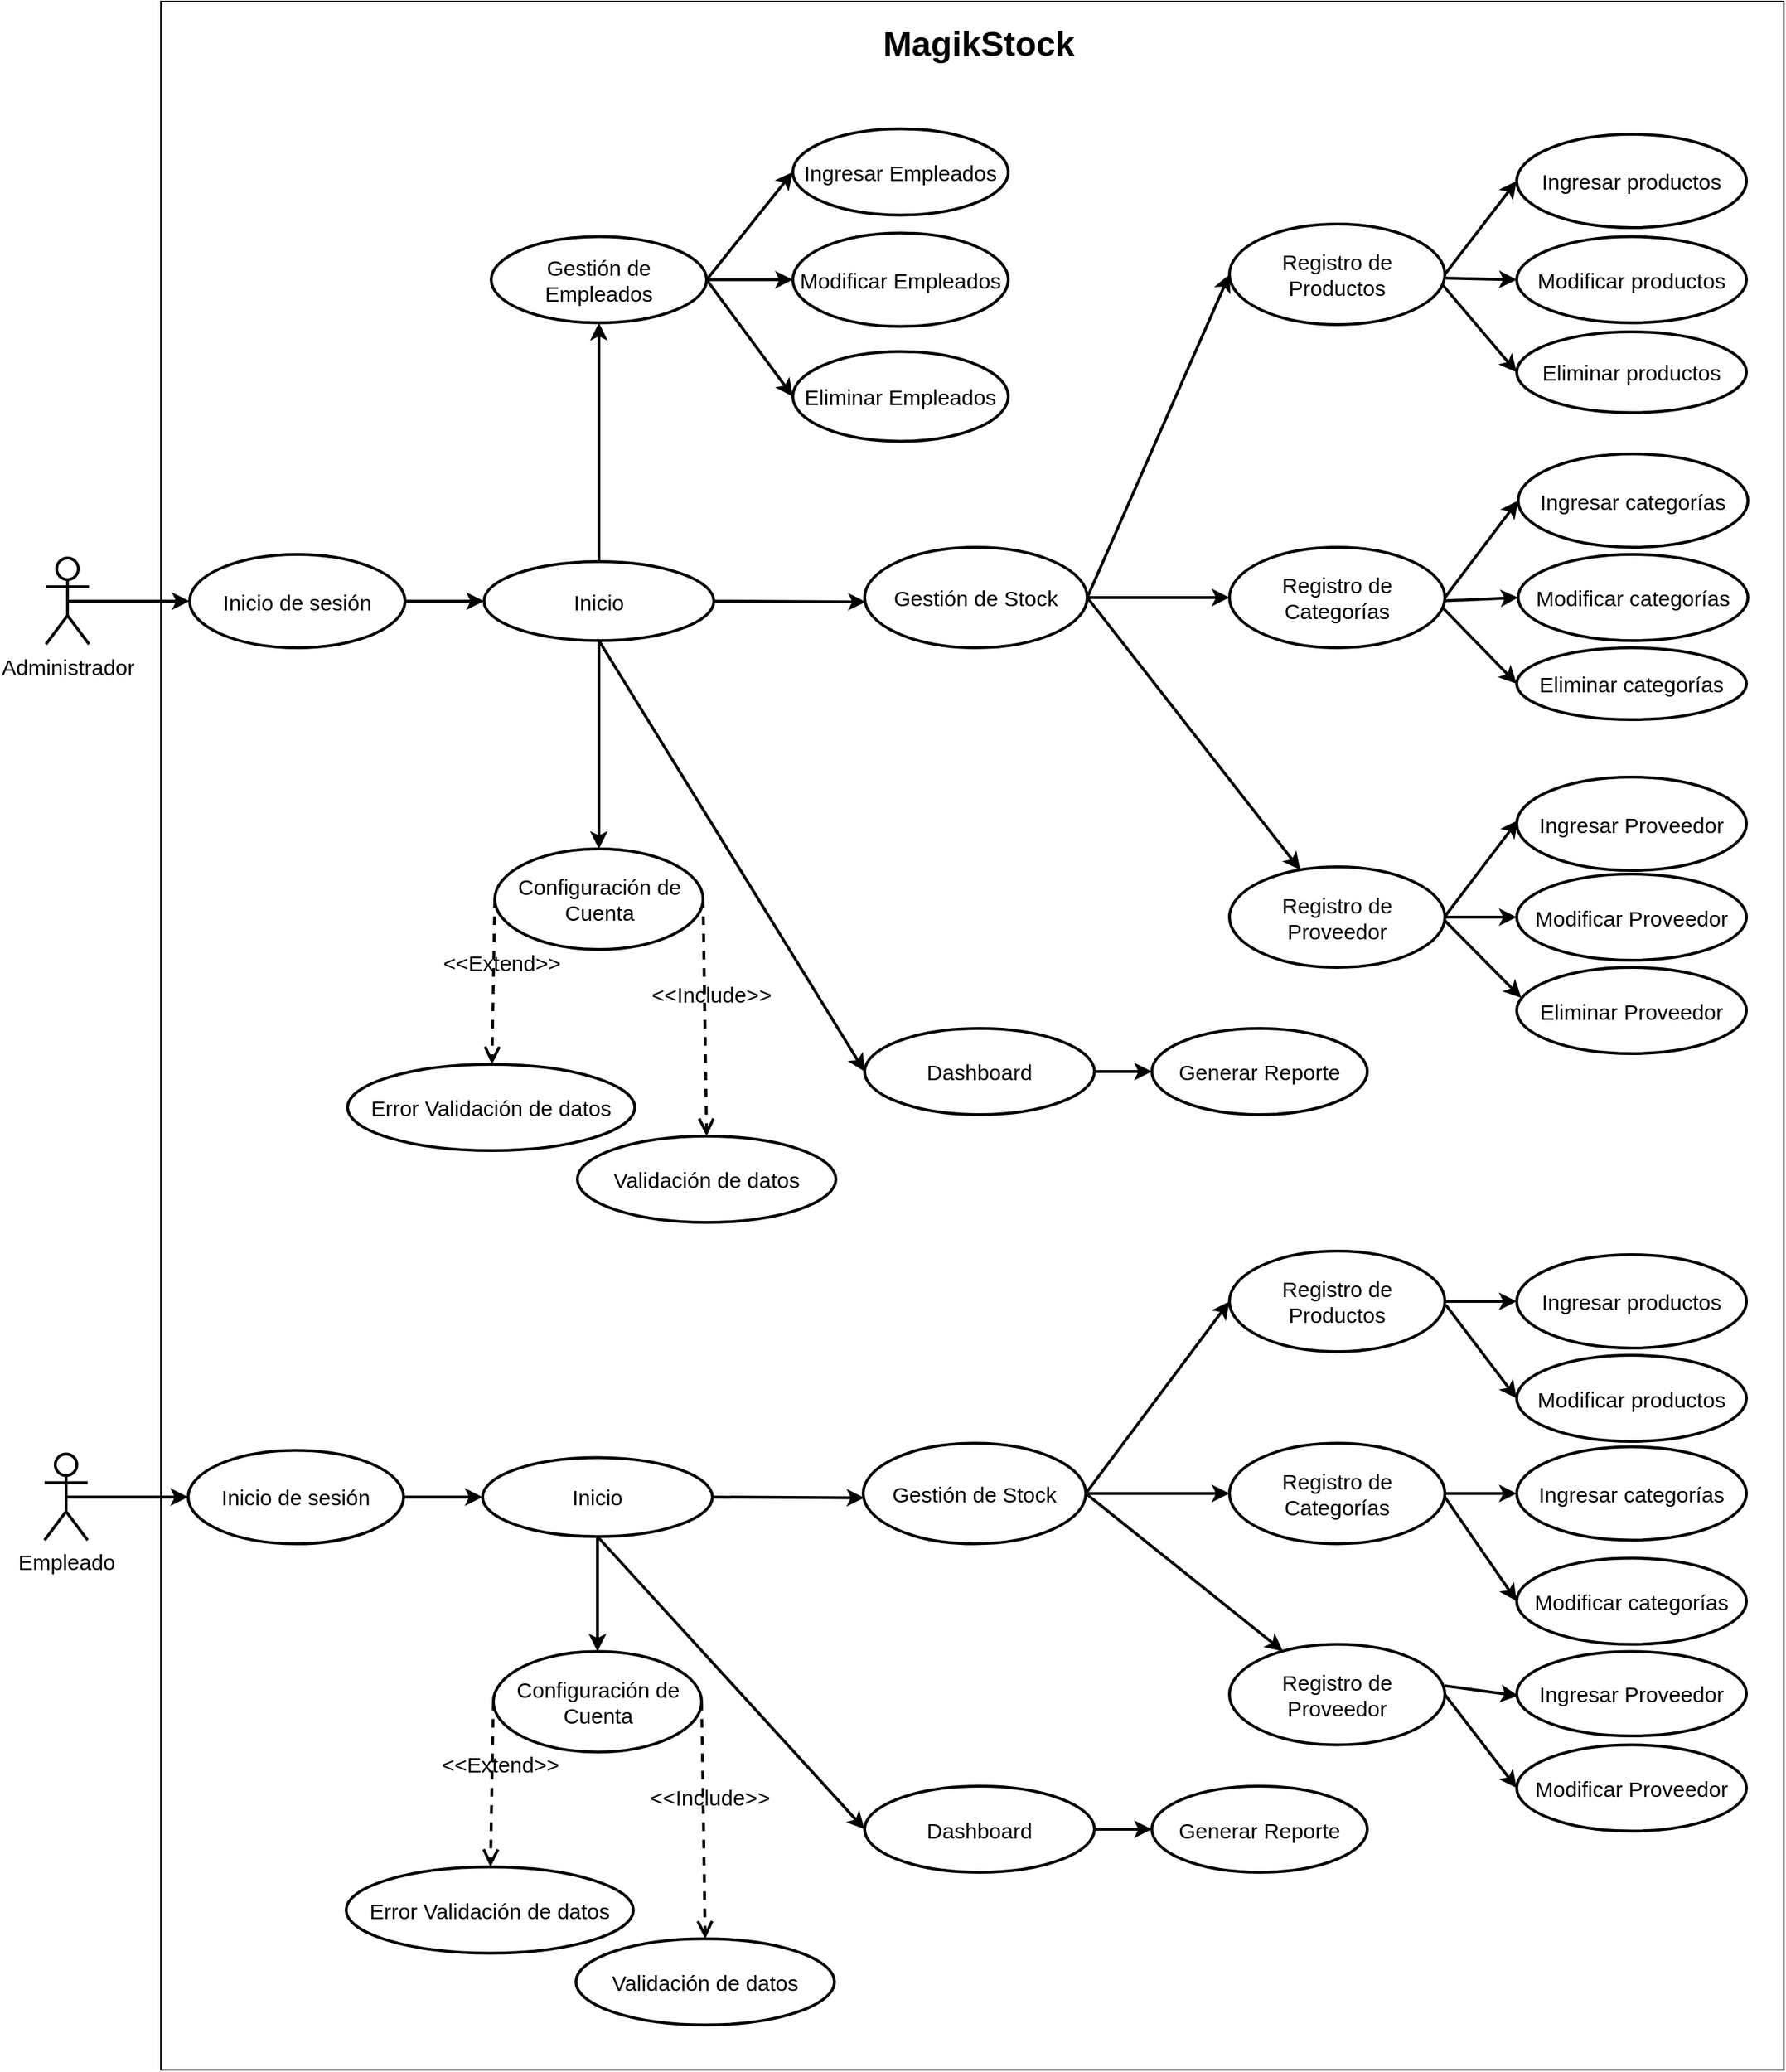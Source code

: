 <mxfile version="24.9.3">
  <diagram name="Página-1" id="daKkj0djzvIsuNwAb0Qd">
    <mxGraphModel grid="1" page="1" gridSize="10" guides="1" tooltips="1" connect="1" arrows="1" fold="1" pageScale="1" pageWidth="827" pageHeight="1169" math="0" shadow="0">
      <root>
        <mxCell id="0" />
        <mxCell id="1" parent="0" />
        <mxCell id="oqb-VB4HHWKQDUshoF7u-1" value="Administrador" style="shape=umlActor;verticalLabelPosition=bottom;verticalAlign=top;html=1;outlineConnect=0;strokeWidth=2;spacing=2;fontSize=15;" vertex="1" parent="1">
          <mxGeometry x="-649" y="-682.5" width="30" height="60" as="geometry" />
        </mxCell>
        <mxCell id="oqb-VB4HHWKQDUshoF7u-3" value="Inicio de sesión" style="ellipse;whiteSpace=wrap;html=1;strokeWidth=2;spacing=2;fontSize=15;" vertex="1" parent="1">
          <mxGeometry x="-549" y="-685" width="150" height="65" as="geometry" />
        </mxCell>
        <mxCell id="oqb-VB4HHWKQDUshoF7u-5" value="" style="endArrow=classic;html=1;rounded=0;entryX=0;entryY=0.5;entryDx=0;entryDy=0;exitX=0.5;exitY=0.5;exitDx=0;exitDy=0;exitPerimeter=0;strokeWidth=2;spacing=2;fontSize=15;" edge="1" parent="1" source="oqb-VB4HHWKQDUshoF7u-1" target="oqb-VB4HHWKQDUshoF7u-3">
          <mxGeometry width="50" height="50" relative="1" as="geometry">
            <mxPoint x="-589" y="-532.5" as="sourcePoint" />
            <mxPoint x="-539" y="-582.5" as="targetPoint" />
          </mxGeometry>
        </mxCell>
        <mxCell id="oqb-VB4HHWKQDUshoF7u-8" value="Inicio" style="ellipse;whiteSpace=wrap;html=1;strokeWidth=2;spacing=2;fontSize=15;" vertex="1" parent="1">
          <mxGeometry x="-344" y="-680" width="160" height="55" as="geometry" />
        </mxCell>
        <mxCell id="oqb-VB4HHWKQDUshoF7u-9" value="Gestión de Stock" style="ellipse;whiteSpace=wrap;html=1;strokeWidth=2;spacing=2;fontSize=15;" vertex="1" parent="1">
          <mxGeometry x="-79" y="-690" width="155" height="70" as="geometry" />
        </mxCell>
        <mxCell id="oqb-VB4HHWKQDUshoF7u-10" value="Gestión de Empleados" style="ellipse;whiteSpace=wrap;html=1;strokeWidth=2;spacing=2;fontSize=15;" vertex="1" parent="1">
          <mxGeometry x="-339" y="-906.25" width="150" height="60" as="geometry" />
        </mxCell>
        <mxCell id="oqb-VB4HHWKQDUshoF7u-11" value="Ingresar productos" style="ellipse;whiteSpace=wrap;html=1;strokeWidth=2;spacing=2;fontSize=15;" vertex="1" parent="1">
          <mxGeometry x="375" y="-977.5" width="160" height="65" as="geometry" />
        </mxCell>
        <mxCell id="oqb-VB4HHWKQDUshoF7u-12" value="Configuración de Cuenta" style="ellipse;whiteSpace=wrap;html=1;strokeWidth=2;spacing=2;fontSize=15;" vertex="1" parent="1">
          <mxGeometry x="-336.5" y="-480" width="145" height="70" as="geometry" />
        </mxCell>
        <mxCell id="oqb-VB4HHWKQDUshoF7u-19" value="" style="endArrow=classic;html=1;rounded=0;entryX=0;entryY=0.5;entryDx=0;entryDy=0;exitX=1;exitY=0.5;exitDx=0;exitDy=0;strokeWidth=2;spacing=2;fontSize=15;" edge="1" parent="1" source="oqb-VB4HHWKQDUshoF7u-3" target="oqb-VB4HHWKQDUshoF7u-8">
          <mxGeometry width="50" height="50" relative="1" as="geometry">
            <mxPoint x="-429" y="-653" as="sourcePoint" />
            <mxPoint x="-318" y="-653" as="targetPoint" />
            <Array as="points" />
          </mxGeometry>
        </mxCell>
        <mxCell id="oqb-VB4HHWKQDUshoF7u-20" value="" style="endArrow=classic;html=1;rounded=0;entryX=0.005;entryY=0.543;entryDx=0;entryDy=0;exitX=1;exitY=0.5;exitDx=0;exitDy=0;strokeWidth=2;spacing=2;fontSize=15;entryPerimeter=0;" edge="1" parent="1" source="oqb-VB4HHWKQDUshoF7u-8" target="oqb-VB4HHWKQDUshoF7u-9">
          <mxGeometry width="50" height="50" relative="1" as="geometry">
            <mxPoint x="1" y="-550" as="sourcePoint" />
            <mxPoint x="101" y="-590" as="targetPoint" />
            <Array as="points" />
          </mxGeometry>
        </mxCell>
        <mxCell id="oqb-VB4HHWKQDUshoF7u-21" value="Registro de Productos" style="ellipse;whiteSpace=wrap;html=1;strokeWidth=2;spacing=2;fontSize=15;" vertex="1" parent="1">
          <mxGeometry x="175" y="-915" width="150" height="70" as="geometry" />
        </mxCell>
        <mxCell id="oqb-VB4HHWKQDUshoF7u-28" value="Modificar productos" style="ellipse;whiteSpace=wrap;html=1;strokeWidth=2;spacing=2;fontSize=15;" vertex="1" parent="1">
          <mxGeometry x="375" y="-906.25" width="160" height="60" as="geometry" />
        </mxCell>
        <mxCell id="oqb-VB4HHWKQDUshoF7u-29" value="Eliminar productos" style="ellipse;whiteSpace=wrap;html=1;strokeWidth=2;spacing=2;fontSize=15;" vertex="1" parent="1">
          <mxGeometry x="375" y="-840" width="160" height="56.25" as="geometry" />
        </mxCell>
        <mxCell id="oqb-VB4HHWKQDUshoF7u-48" value="" style="endArrow=classic;html=1;rounded=0;exitX=0.5;exitY=0;exitDx=0;exitDy=0;strokeWidth=2;spacing=2;fontSize=15;entryX=0.5;entryY=1;entryDx=0;entryDy=0;" edge="1" parent="1" source="oqb-VB4HHWKQDUshoF7u-8" target="oqb-VB4HHWKQDUshoF7u-10">
          <mxGeometry width="50" height="50" relative="1" as="geometry">
            <mxPoint x="-109" y="-405" as="sourcePoint" />
            <mxPoint x="-219" y="-750" as="targetPoint" />
            <Array as="points" />
          </mxGeometry>
        </mxCell>
        <mxCell id="oqb-VB4HHWKQDUshoF7u-49" value="" style="endArrow=classic;html=1;rounded=0;entryX=0;entryY=0.5;entryDx=0;entryDy=0;exitX=1;exitY=0.5;exitDx=0;exitDy=0;strokeWidth=2;spacing=2;fontSize=15;" edge="1" parent="1" source="oqb-VB4HHWKQDUshoF7u-9" target="oqb-VB4HHWKQDUshoF7u-21">
          <mxGeometry width="50" height="50" relative="1" as="geometry">
            <mxPoint x="71" y="-570" as="sourcePoint" />
            <mxPoint x="105" y="-515" as="targetPoint" />
            <Array as="points" />
          </mxGeometry>
        </mxCell>
        <mxCell id="oqb-VB4HHWKQDUshoF7u-59" value="" style="endArrow=classic;html=1;rounded=0;entryX=0;entryY=0.5;entryDx=0;entryDy=0;exitX=0.992;exitY=0.611;exitDx=0;exitDy=0;strokeWidth=2;spacing=2;fontSize=15;exitPerimeter=0;" edge="1" parent="1" source="oqb-VB4HHWKQDUshoF7u-21" target="oqb-VB4HHWKQDUshoF7u-29">
          <mxGeometry width="50" height="50" relative="1" as="geometry">
            <mxPoint x="345" y="-832.5" as="sourcePoint" />
            <mxPoint x="405" y="-782.5" as="targetPoint" />
            <Array as="points" />
          </mxGeometry>
        </mxCell>
        <mxCell id="oqb-VB4HHWKQDUshoF7u-60" value="" style="endArrow=classic;html=1;rounded=0;entryX=0;entryY=0.5;entryDx=0;entryDy=0;strokeWidth=2;spacing=2;fontSize=15;exitX=1.005;exitY=0.538;exitDx=0;exitDy=0;exitPerimeter=0;" edge="1" parent="1" source="oqb-VB4HHWKQDUshoF7u-21" target="oqb-VB4HHWKQDUshoF7u-28">
          <mxGeometry width="50" height="50" relative="1" as="geometry">
            <mxPoint x="325" y="-872.5" as="sourcePoint" />
            <mxPoint x="395" y="-815" as="targetPoint" />
            <Array as="points" />
          </mxGeometry>
        </mxCell>
        <mxCell id="oqb-VB4HHWKQDUshoF7u-62" value="" style="endArrow=classic;html=1;rounded=0;entryX=0;entryY=0.5;entryDx=0;entryDy=0;exitX=1;exitY=0.5;exitDx=0;exitDy=0;strokeWidth=2;spacing=2;fontSize=15;" edge="1" parent="1" source="oqb-VB4HHWKQDUshoF7u-21" target="oqb-VB4HHWKQDUshoF7u-11">
          <mxGeometry width="50" height="50" relative="1" as="geometry">
            <mxPoint x="285" y="-855.5" as="sourcePoint" />
            <mxPoint x="385" y="-812.5" as="targetPoint" />
            <Array as="points" />
          </mxGeometry>
        </mxCell>
        <mxCell id="oqb-VB4HHWKQDUshoF7u-64" value="Dashboard" style="ellipse;whiteSpace=wrap;html=1;strokeWidth=2;spacing=2;fontSize=15;" vertex="1" parent="1">
          <mxGeometry x="-79" y="-355" width="160" height="60" as="geometry" />
        </mxCell>
        <mxCell id="oqb-VB4HHWKQDUshoF7u-65" style="edgeStyle=orthogonalEdgeStyle;rounded=0;orthogonalLoop=1;jettySize=auto;html=1;exitX=0.5;exitY=1;exitDx=0;exitDy=0;strokeWidth=2;spacing=2;fontSize=15;" edge="1" parent="1" source="oqb-VB4HHWKQDUshoF7u-12" target="oqb-VB4HHWKQDUshoF7u-12">
          <mxGeometry relative="1" as="geometry" />
        </mxCell>
        <mxCell id="oqb-VB4HHWKQDUshoF7u-66" value="" style="endArrow=classic;html=1;rounded=0;exitX=0.5;exitY=1;exitDx=0;exitDy=0;strokeWidth=2;spacing=2;fontSize=15;entryX=0;entryY=0.5;entryDx=0;entryDy=0;" edge="1" parent="1" source="oqb-VB4HHWKQDUshoF7u-8" target="oqb-VB4HHWKQDUshoF7u-64">
          <mxGeometry width="50" height="50" relative="1" as="geometry">
            <mxPoint x="-199" y="-438.5" as="sourcePoint" />
            <mxPoint x="-89" y="-330" as="targetPoint" />
            <Array as="points" />
          </mxGeometry>
        </mxCell>
        <mxCell id="oqb-VB4HHWKQDUshoF7u-67" value="" style="endArrow=classic;html=1;rounded=0;entryX=0.5;entryY=0;entryDx=0;entryDy=0;exitX=0.5;exitY=1;exitDx=0;exitDy=0;strokeWidth=2;spacing=2;fontSize=15;" edge="1" parent="1" source="oqb-VB4HHWKQDUshoF7u-8" target="oqb-VB4HHWKQDUshoF7u-12">
          <mxGeometry width="50" height="50" relative="1" as="geometry">
            <mxPoint x="-129" y="-470" as="sourcePoint" />
            <mxPoint x="11" y="-390" as="targetPoint" />
            <Array as="points" />
          </mxGeometry>
        </mxCell>
        <mxCell id="oqb-VB4HHWKQDUshoF7u-68" value="Generar Reporte" style="ellipse;whiteSpace=wrap;html=1;strokeWidth=2;spacing=2;fontSize=15;" vertex="1" parent="1">
          <mxGeometry x="121" y="-355" width="150" height="60" as="geometry" />
        </mxCell>
        <mxCell id="oqb-VB4HHWKQDUshoF7u-69" value="Validación de datos" style="ellipse;whiteSpace=wrap;html=1;strokeWidth=2;spacing=2;fontSize=15;" vertex="1" parent="1">
          <mxGeometry x="-279" y="-280" width="180" height="60" as="geometry" />
        </mxCell>
        <mxCell id="oqb-VB4HHWKQDUshoF7u-70" value="Error Validación de datos" style="ellipse;whiteSpace=wrap;html=1;strokeWidth=2;spacing=2;fontSize=15;" vertex="1" parent="1">
          <mxGeometry x="-439" y="-330" width="200" height="60" as="geometry" />
        </mxCell>
        <mxCell id="oqb-VB4HHWKQDUshoF7u-71" value="&amp;lt;&amp;lt;Extend&amp;gt;&amp;gt;" style="endArrow=open;startArrow=none;endFill=0;startFill=0;endSize=8;html=1;verticalAlign=bottom;dashed=1;labelBackgroundColor=none;rounded=0;exitX=0;exitY=0.5;exitDx=0;exitDy=0;strokeWidth=2;spacing=2;fontSize=15;" edge="1" parent="1" source="oqb-VB4HHWKQDUshoF7u-12" target="oqb-VB4HHWKQDUshoF7u-70">
          <mxGeometry x="-0.05" y="5" width="160" relative="1" as="geometry">
            <mxPoint x="181" y="-70" as="sourcePoint" />
            <mxPoint x="-179" y="10" as="targetPoint" />
            <mxPoint y="1" as="offset" />
          </mxGeometry>
        </mxCell>
        <mxCell id="oqb-VB4HHWKQDUshoF7u-72" value="&amp;lt;&amp;lt;Include&amp;gt;&amp;gt;" style="endArrow=open;startArrow=none;endFill=0;startFill=0;endSize=8;html=1;verticalAlign=bottom;dashed=1;labelBackgroundColor=none;rounded=0;exitX=1;exitY=0.5;exitDx=0;exitDy=0;entryX=0.5;entryY=0;entryDx=0;entryDy=0;strokeWidth=2;spacing=2;fontSize=15;" edge="1" parent="1" source="oqb-VB4HHWKQDUshoF7u-12" target="oqb-VB4HHWKQDUshoF7u-69">
          <mxGeometry x="-0.05" y="4" width="160" relative="1" as="geometry">
            <mxPoint x="21" y="-130.5" as="sourcePoint" />
            <mxPoint x="181" y="-130.5" as="targetPoint" />
            <mxPoint as="offset" />
          </mxGeometry>
        </mxCell>
        <mxCell id="oqb-VB4HHWKQDUshoF7u-73" value="" style="endArrow=classic;html=1;rounded=0;entryX=0;entryY=0.5;entryDx=0;entryDy=0;exitX=1;exitY=0.5;exitDx=0;exitDy=0;strokeWidth=2;spacing=2;fontSize=15;" edge="1" parent="1" source="oqb-VB4HHWKQDUshoF7u-64" target="oqb-VB4HHWKQDUshoF7u-68">
          <mxGeometry width="50" height="50" relative="1" as="geometry">
            <mxPoint x="55" y="-230" as="sourcePoint" />
            <mxPoint x="195" y="-178" as="targetPoint" />
            <Array as="points" />
          </mxGeometry>
        </mxCell>
        <mxCell id="oqb-VB4HHWKQDUshoF7u-74" value="Ingresar Empleados" style="ellipse;whiteSpace=wrap;html=1;strokeWidth=2;spacing=2;fontSize=15;" vertex="1" parent="1">
          <mxGeometry x="-129" y="-981.25" width="150" height="60" as="geometry" />
        </mxCell>
        <mxCell id="oqb-VB4HHWKQDUshoF7u-75" value="Modificar Empleados" style="ellipse;whiteSpace=wrap;html=1;strokeWidth=2;spacing=2;fontSize=15;" vertex="1" parent="1">
          <mxGeometry x="-129" y="-908.75" width="150" height="65" as="geometry" />
        </mxCell>
        <mxCell id="oqb-VB4HHWKQDUshoF7u-76" value="Eliminar Empleados" style="ellipse;whiteSpace=wrap;html=1;strokeWidth=2;spacing=2;fontSize=15;" vertex="1" parent="1">
          <mxGeometry x="-129" y="-826.25" width="150" height="62.5" as="geometry" />
        </mxCell>
        <mxCell id="oqb-VB4HHWKQDUshoF7u-77" value="" style="endArrow=classic;html=1;rounded=0;entryX=0;entryY=0.5;entryDx=0;entryDy=0;exitX=1;exitY=0.5;exitDx=0;exitDy=0;strokeWidth=2;spacing=2;fontSize=15;" edge="1" parent="1" source="oqb-VB4HHWKQDUshoF7u-10" target="oqb-VB4HHWKQDUshoF7u-76">
          <mxGeometry width="50" height="50" relative="1" as="geometry">
            <mxPoint x="191" y="-205.75" as="sourcePoint" />
            <mxPoint x="241" y="-119.25" as="targetPoint" />
            <Array as="points" />
          </mxGeometry>
        </mxCell>
        <mxCell id="oqb-VB4HHWKQDUshoF7u-78" value="" style="endArrow=classic;html=1;rounded=0;exitX=1;exitY=0.5;exitDx=0;exitDy=0;entryX=0;entryY=0.5;entryDx=0;entryDy=0;strokeWidth=2;spacing=2;fontSize=15;" edge="1" parent="1" source="oqb-VB4HHWKQDUshoF7u-10" target="oqb-VB4HHWKQDUshoF7u-75">
          <mxGeometry width="50" height="50" relative="1" as="geometry">
            <mxPoint x="191" y="-205.75" as="sourcePoint" />
            <mxPoint x="231" y="-133.75" as="targetPoint" />
            <Array as="points" />
          </mxGeometry>
        </mxCell>
        <mxCell id="oqb-VB4HHWKQDUshoF7u-79" value="" style="endArrow=classic;html=1;rounded=0;entryX=0;entryY=0.5;entryDx=0;entryDy=0;exitX=1;exitY=0.5;exitDx=0;exitDy=0;strokeWidth=2;spacing=2;fontSize=15;" edge="1" parent="1" source="oqb-VB4HHWKQDUshoF7u-10" target="oqb-VB4HHWKQDUshoF7u-74">
          <mxGeometry width="50" height="50" relative="1" as="geometry">
            <mxPoint x="191" y="-205.75" as="sourcePoint" />
            <mxPoint x="221" y="-75.75" as="targetPoint" />
            <Array as="points" />
          </mxGeometry>
        </mxCell>
        <mxCell id="oqb-VB4HHWKQDUshoF7u-101" value="" style="rounded=0;whiteSpace=wrap;html=1;fillColor=none;" vertex="1" parent="1">
          <mxGeometry x="-569" y="-1070" width="1130" height="1440" as="geometry" />
        </mxCell>
        <mxCell id="oqb-VB4HHWKQDUshoF7u-102" value="&lt;b&gt;&lt;font style=&quot;font-size: 24px;&quot;&gt;MagikStock&lt;/font&gt;&lt;/b&gt;" style="text;html=1;align=center;verticalAlign=middle;resizable=0;points=[];autosize=1;strokeColor=none;fillColor=none;strokeWidth=2;spacing=2;fontSize=15;" vertex="1" parent="1">
          <mxGeometry x="-80" y="-1060" width="160" height="40" as="geometry" />
        </mxCell>
        <mxCell id="zqS2njdD4-uCRu7g83QI-2" value="Ingresar categorías" style="ellipse;whiteSpace=wrap;html=1;strokeWidth=2;spacing=2;fontSize=15;" vertex="1" parent="1">
          <mxGeometry x="376" y="-755" width="160" height="65" as="geometry" />
        </mxCell>
        <mxCell id="zqS2njdD4-uCRu7g83QI-3" value="Registro de Categorías" style="ellipse;whiteSpace=wrap;html=1;strokeWidth=2;spacing=2;fontSize=15;" vertex="1" parent="1">
          <mxGeometry x="175" y="-690" width="150" height="70" as="geometry" />
        </mxCell>
        <mxCell id="zqS2njdD4-uCRu7g83QI-4" value="Modificar categorías" style="ellipse;whiteSpace=wrap;html=1;strokeWidth=2;spacing=2;fontSize=15;" vertex="1" parent="1">
          <mxGeometry x="376" y="-685" width="160" height="60" as="geometry" />
        </mxCell>
        <mxCell id="zqS2njdD4-uCRu7g83QI-5" value="Eliminar categorías" style="ellipse;whiteSpace=wrap;html=1;strokeWidth=2;spacing=2;fontSize=15;" vertex="1" parent="1">
          <mxGeometry x="375" y="-620" width="160" height="50" as="geometry" />
        </mxCell>
        <mxCell id="zqS2njdD4-uCRu7g83QI-6" value="" style="endArrow=classic;html=1;rounded=0;entryX=0;entryY=0.5;entryDx=0;entryDy=0;exitX=0.992;exitY=0.606;exitDx=0;exitDy=0;strokeWidth=2;spacing=2;fontSize=15;exitPerimeter=0;" edge="1" parent="1" source="zqS2njdD4-uCRu7g83QI-3" target="zqS2njdD4-uCRu7g83QI-5">
          <mxGeometry width="50" height="50" relative="1" as="geometry">
            <mxPoint x="345" y="-607.5" as="sourcePoint" />
            <mxPoint x="405" y="-557.5" as="targetPoint" />
            <Array as="points" />
          </mxGeometry>
        </mxCell>
        <mxCell id="zqS2njdD4-uCRu7g83QI-7" value="" style="endArrow=classic;html=1;rounded=0;entryX=0;entryY=0.5;entryDx=0;entryDy=0;strokeWidth=2;spacing=2;fontSize=15;exitX=0.999;exitY=0.533;exitDx=0;exitDy=0;exitPerimeter=0;" edge="1" parent="1" source="zqS2njdD4-uCRu7g83QI-3" target="zqS2njdD4-uCRu7g83QI-4">
          <mxGeometry width="50" height="50" relative="1" as="geometry">
            <mxPoint x="325" y="-647.5" as="sourcePoint" />
            <mxPoint x="395" y="-590" as="targetPoint" />
            <Array as="points" />
          </mxGeometry>
        </mxCell>
        <mxCell id="zqS2njdD4-uCRu7g83QI-8" value="" style="endArrow=classic;html=1;rounded=0;entryX=0;entryY=0.5;entryDx=0;entryDy=0;exitX=1;exitY=0.5;exitDx=0;exitDy=0;strokeWidth=2;spacing=2;fontSize=15;" edge="1" parent="1" source="zqS2njdD4-uCRu7g83QI-3" target="zqS2njdD4-uCRu7g83QI-2">
          <mxGeometry width="50" height="50" relative="1" as="geometry">
            <mxPoint x="285" y="-630.5" as="sourcePoint" />
            <mxPoint x="385" y="-587.5" as="targetPoint" />
            <Array as="points" />
          </mxGeometry>
        </mxCell>
        <mxCell id="zqS2njdD4-uCRu7g83QI-9" value="Ingresar Proveedor" style="ellipse;whiteSpace=wrap;html=1;strokeWidth=2;spacing=2;fontSize=15;" vertex="1" parent="1">
          <mxGeometry x="375" y="-530" width="160" height="65" as="geometry" />
        </mxCell>
        <mxCell id="zqS2njdD4-uCRu7g83QI-10" value="Registro de Proveedor" style="ellipse;whiteSpace=wrap;html=1;strokeWidth=2;spacing=2;fontSize=15;" vertex="1" parent="1">
          <mxGeometry x="175" y="-467.5" width="150" height="70" as="geometry" />
        </mxCell>
        <mxCell id="zqS2njdD4-uCRu7g83QI-11" value="Modificar Proveedor" style="ellipse;whiteSpace=wrap;html=1;strokeWidth=2;spacing=2;fontSize=15;" vertex="1" parent="1">
          <mxGeometry x="375" y="-462.5" width="160" height="60" as="geometry" />
        </mxCell>
        <mxCell id="zqS2njdD4-uCRu7g83QI-12" value="Eliminar Proveedor" style="ellipse;whiteSpace=wrap;html=1;strokeWidth=2;spacing=2;fontSize=15;" vertex="1" parent="1">
          <mxGeometry x="375" y="-397.5" width="160" height="60" as="geometry" />
        </mxCell>
        <mxCell id="zqS2njdD4-uCRu7g83QI-14" value="" style="endArrow=classic;html=1;rounded=0;entryX=0;entryY=0.5;entryDx=0;entryDy=0;strokeWidth=2;spacing=2;fontSize=15;exitX=1;exitY=0.5;exitDx=0;exitDy=0;" edge="1" parent="1" source="zqS2njdD4-uCRu7g83QI-10" target="zqS2njdD4-uCRu7g83QI-11">
          <mxGeometry width="50" height="50" relative="1" as="geometry">
            <mxPoint x="325" y="-425" as="sourcePoint" />
            <mxPoint x="395" y="-367.5" as="targetPoint" />
            <Array as="points" />
          </mxGeometry>
        </mxCell>
        <mxCell id="zqS2njdD4-uCRu7g83QI-19" value="" style="endArrow=classic;html=1;rounded=0;entryX=0;entryY=0.5;entryDx=0;entryDy=0;exitX=1;exitY=0.5;exitDx=0;exitDy=0;strokeWidth=2;spacing=2;fontSize=15;" edge="1" parent="1" source="oqb-VB4HHWKQDUshoF7u-9" target="zqS2njdD4-uCRu7g83QI-3">
          <mxGeometry width="50" height="50" relative="1" as="geometry">
            <mxPoint x="86" y="-645" as="sourcePoint" />
            <mxPoint x="185" y="-870" as="targetPoint" />
            <Array as="points" />
          </mxGeometry>
        </mxCell>
        <mxCell id="zqS2njdD4-uCRu7g83QI-20" value="" style="endArrow=classic;html=1;rounded=0;exitX=1;exitY=0.5;exitDx=0;exitDy=0;strokeWidth=2;spacing=2;fontSize=15;" edge="1" parent="1" source="oqb-VB4HHWKQDUshoF7u-9" target="zqS2njdD4-uCRu7g83QI-10">
          <mxGeometry width="50" height="50" relative="1" as="geometry">
            <mxPoint x="86" y="-645" as="sourcePoint" />
            <mxPoint x="185" y="-870" as="targetPoint" />
            <Array as="points" />
          </mxGeometry>
        </mxCell>
        <mxCell id="zqS2njdD4-uCRu7g83QI-22" value="" style="endArrow=classic;html=1;rounded=0;entryX=0;entryY=0.5;entryDx=0;entryDy=0;exitX=1;exitY=0.5;exitDx=0;exitDy=0;strokeWidth=2;spacing=2;fontSize=15;" edge="1" parent="1">
          <mxGeometry width="50" height="50" relative="1" as="geometry">
            <mxPoint x="325" y="-433" as="sourcePoint" />
            <mxPoint x="376" y="-500" as="targetPoint" />
            <Array as="points" />
          </mxGeometry>
        </mxCell>
        <mxCell id="zqS2njdD4-uCRu7g83QI-23" value="" style="endArrow=classic;html=1;rounded=0;entryX=0.02;entryY=0.352;entryDx=0;entryDy=0;exitX=0.992;exitY=0.606;exitDx=0;exitDy=0;strokeWidth=2;spacing=2;fontSize=15;exitPerimeter=0;entryPerimeter=0;" edge="1" parent="1" target="zqS2njdD4-uCRu7g83QI-12">
          <mxGeometry width="50" height="50" relative="1" as="geometry">
            <mxPoint x="325" y="-430" as="sourcePoint" />
            <mxPoint x="376" y="-377" as="targetPoint" />
            <Array as="points" />
          </mxGeometry>
        </mxCell>
        <mxCell id="zqS2njdD4-uCRu7g83QI-74" value="Empleado" style="shape=umlActor;verticalLabelPosition=bottom;verticalAlign=top;html=1;outlineConnect=0;strokeWidth=2;spacing=2;fontSize=15;" vertex="1" parent="1">
          <mxGeometry x="-650" y="-58.75" width="30" height="60" as="geometry" />
        </mxCell>
        <mxCell id="zqS2njdD4-uCRu7g83QI-75" value="Inicio de sesión" style="ellipse;whiteSpace=wrap;html=1;strokeWidth=2;spacing=2;fontSize=15;" vertex="1" parent="1">
          <mxGeometry x="-550" y="-61.25" width="150" height="65" as="geometry" />
        </mxCell>
        <mxCell id="zqS2njdD4-uCRu7g83QI-76" value="" style="endArrow=classic;html=1;rounded=0;entryX=0;entryY=0.5;entryDx=0;entryDy=0;exitX=0.5;exitY=0.5;exitDx=0;exitDy=0;exitPerimeter=0;strokeWidth=2;spacing=2;fontSize=15;" edge="1" parent="1" source="zqS2njdD4-uCRu7g83QI-74" target="zqS2njdD4-uCRu7g83QI-75">
          <mxGeometry width="50" height="50" relative="1" as="geometry">
            <mxPoint x="-590" y="91.25" as="sourcePoint" />
            <mxPoint x="-540" y="41.25" as="targetPoint" />
          </mxGeometry>
        </mxCell>
        <mxCell id="zqS2njdD4-uCRu7g83QI-77" value="Inicio" style="ellipse;whiteSpace=wrap;html=1;strokeWidth=2;spacing=2;fontSize=15;" vertex="1" parent="1">
          <mxGeometry x="-345" y="-56.25" width="160" height="55" as="geometry" />
        </mxCell>
        <mxCell id="zqS2njdD4-uCRu7g83QI-78" value="Gestión de Stock" style="ellipse;whiteSpace=wrap;html=1;strokeWidth=2;spacing=2;fontSize=15;" vertex="1" parent="1">
          <mxGeometry x="-80" y="-66.25" width="155" height="70" as="geometry" />
        </mxCell>
        <mxCell id="zqS2njdD4-uCRu7g83QI-80" value="Ingresar productos" style="ellipse;whiteSpace=wrap;html=1;strokeWidth=2;spacing=2;fontSize=15;" vertex="1" parent="1">
          <mxGeometry x="375" y="-197.5" width="160" height="65" as="geometry" />
        </mxCell>
        <mxCell id="zqS2njdD4-uCRu7g83QI-81" value="Configuración de Cuenta" style="ellipse;whiteSpace=wrap;html=1;strokeWidth=2;spacing=2;fontSize=15;" vertex="1" parent="1">
          <mxGeometry x="-337.5" y="78.75" width="145" height="70" as="geometry" />
        </mxCell>
        <mxCell id="zqS2njdD4-uCRu7g83QI-82" value="" style="endArrow=classic;html=1;rounded=0;entryX=0;entryY=0.5;entryDx=0;entryDy=0;exitX=1;exitY=0.5;exitDx=0;exitDy=0;strokeWidth=2;spacing=2;fontSize=15;" edge="1" parent="1" source="zqS2njdD4-uCRu7g83QI-75" target="zqS2njdD4-uCRu7g83QI-77">
          <mxGeometry width="50" height="50" relative="1" as="geometry">
            <mxPoint x="-430" y="-29.25" as="sourcePoint" />
            <mxPoint x="-319" y="-29.25" as="targetPoint" />
            <Array as="points" />
          </mxGeometry>
        </mxCell>
        <mxCell id="zqS2njdD4-uCRu7g83QI-83" value="" style="endArrow=classic;html=1;rounded=0;entryX=0.005;entryY=0.543;entryDx=0;entryDy=0;exitX=1;exitY=0.5;exitDx=0;exitDy=0;strokeWidth=2;spacing=2;fontSize=15;entryPerimeter=0;" edge="1" parent="1" source="zqS2njdD4-uCRu7g83QI-77" target="zqS2njdD4-uCRu7g83QI-78">
          <mxGeometry width="50" height="50" relative="1" as="geometry">
            <mxPoint y="73.75" as="sourcePoint" />
            <mxPoint x="100" y="33.75" as="targetPoint" />
            <Array as="points" />
          </mxGeometry>
        </mxCell>
        <mxCell id="zqS2njdD4-uCRu7g83QI-84" value="Registro de Productos" style="ellipse;whiteSpace=wrap;html=1;strokeWidth=2;spacing=2;fontSize=15;" vertex="1" parent="1">
          <mxGeometry x="175" y="-200" width="150" height="70" as="geometry" />
        </mxCell>
        <mxCell id="zqS2njdD4-uCRu7g83QI-85" value="Modificar productos" style="ellipse;whiteSpace=wrap;html=1;strokeWidth=2;spacing=2;fontSize=15;" vertex="1" parent="1">
          <mxGeometry x="375" y="-127.5" width="160" height="60" as="geometry" />
        </mxCell>
        <mxCell id="zqS2njdD4-uCRu7g83QI-88" value="" style="endArrow=classic;html=1;rounded=0;entryX=0;entryY=0.5;entryDx=0;entryDy=0;exitX=1;exitY=0.5;exitDx=0;exitDy=0;strokeWidth=2;spacing=2;fontSize=15;" edge="1" parent="1" source="zqS2njdD4-uCRu7g83QI-78" target="zqS2njdD4-uCRu7g83QI-84">
          <mxGeometry width="50" height="50" relative="1" as="geometry">
            <mxPoint x="70" y="53.75" as="sourcePoint" />
            <mxPoint x="104" y="108.75" as="targetPoint" />
            <Array as="points" />
          </mxGeometry>
        </mxCell>
        <mxCell id="zqS2njdD4-uCRu7g83QI-90" value="" style="endArrow=classic;html=1;rounded=0;entryX=0;entryY=0.5;entryDx=0;entryDy=0;strokeWidth=2;spacing=2;fontSize=15;exitX=1.005;exitY=0.538;exitDx=0;exitDy=0;exitPerimeter=0;" edge="1" parent="1" source="zqS2njdD4-uCRu7g83QI-84" target="zqS2njdD4-uCRu7g83QI-85">
          <mxGeometry width="50" height="50" relative="1" as="geometry">
            <mxPoint x="325" y="-172.5" as="sourcePoint" />
            <mxPoint x="395" y="-115" as="targetPoint" />
            <Array as="points" />
          </mxGeometry>
        </mxCell>
        <mxCell id="zqS2njdD4-uCRu7g83QI-91" value="" style="endArrow=classic;html=1;rounded=0;entryX=0;entryY=0.5;entryDx=0;entryDy=0;exitX=1;exitY=0.5;exitDx=0;exitDy=0;strokeWidth=2;spacing=2;fontSize=15;" edge="1" parent="1" source="zqS2njdD4-uCRu7g83QI-84" target="zqS2njdD4-uCRu7g83QI-80">
          <mxGeometry width="50" height="50" relative="1" as="geometry">
            <mxPoint x="285" y="-155.5" as="sourcePoint" />
            <mxPoint x="385" y="-112.5" as="targetPoint" />
            <Array as="points" />
          </mxGeometry>
        </mxCell>
        <mxCell id="zqS2njdD4-uCRu7g83QI-92" value="Dashboard" style="ellipse;whiteSpace=wrap;html=1;strokeWidth=2;spacing=2;fontSize=15;" vertex="1" parent="1">
          <mxGeometry x="-79" y="172.5" width="160" height="60" as="geometry" />
        </mxCell>
        <mxCell id="zqS2njdD4-uCRu7g83QI-93" style="edgeStyle=orthogonalEdgeStyle;rounded=0;orthogonalLoop=1;jettySize=auto;html=1;exitX=0.5;exitY=1;exitDx=0;exitDy=0;strokeWidth=2;spacing=2;fontSize=15;" edge="1" parent="1" source="zqS2njdD4-uCRu7g83QI-81" target="zqS2njdD4-uCRu7g83QI-81">
          <mxGeometry relative="1" as="geometry" />
        </mxCell>
        <mxCell id="zqS2njdD4-uCRu7g83QI-94" value="" style="endArrow=classic;html=1;rounded=0;exitX=0.5;exitY=1;exitDx=0;exitDy=0;strokeWidth=2;spacing=2;fontSize=15;entryX=0;entryY=0.5;entryDx=0;entryDy=0;" edge="1" parent="1" source="zqS2njdD4-uCRu7g83QI-77" target="zqS2njdD4-uCRu7g83QI-92">
          <mxGeometry width="50" height="50" relative="1" as="geometry">
            <mxPoint x="-200" y="185.25" as="sourcePoint" />
            <mxPoint x="-90" y="293.75" as="targetPoint" />
            <Array as="points" />
          </mxGeometry>
        </mxCell>
        <mxCell id="zqS2njdD4-uCRu7g83QI-95" value="" style="endArrow=classic;html=1;rounded=0;entryX=0.5;entryY=0;entryDx=0;entryDy=0;exitX=0.5;exitY=1;exitDx=0;exitDy=0;strokeWidth=2;spacing=2;fontSize=15;" edge="1" parent="1" source="zqS2njdD4-uCRu7g83QI-77" target="zqS2njdD4-uCRu7g83QI-81">
          <mxGeometry width="50" height="50" relative="1" as="geometry">
            <mxPoint x="-130" y="153.75" as="sourcePoint" />
            <mxPoint x="10" y="233.75" as="targetPoint" />
            <Array as="points" />
          </mxGeometry>
        </mxCell>
        <mxCell id="zqS2njdD4-uCRu7g83QI-96" value="Generar Reporte" style="ellipse;whiteSpace=wrap;html=1;strokeWidth=2;spacing=2;fontSize=15;" vertex="1" parent="1">
          <mxGeometry x="121" y="172.5" width="150" height="60" as="geometry" />
        </mxCell>
        <mxCell id="zqS2njdD4-uCRu7g83QI-97" value="Validación de datos" style="ellipse;whiteSpace=wrap;html=1;strokeWidth=2;spacing=2;fontSize=15;" vertex="1" parent="1">
          <mxGeometry x="-280" y="278.75" width="180" height="60" as="geometry" />
        </mxCell>
        <mxCell id="zqS2njdD4-uCRu7g83QI-98" value="Error Validación de datos" style="ellipse;whiteSpace=wrap;html=1;strokeWidth=2;spacing=2;fontSize=15;" vertex="1" parent="1">
          <mxGeometry x="-440" y="228.75" width="200" height="60" as="geometry" />
        </mxCell>
        <mxCell id="zqS2njdD4-uCRu7g83QI-99" value="&amp;lt;&amp;lt;Extend&amp;gt;&amp;gt;" style="endArrow=open;startArrow=none;endFill=0;startFill=0;endSize=8;html=1;verticalAlign=bottom;dashed=1;labelBackgroundColor=none;rounded=0;exitX=0;exitY=0.5;exitDx=0;exitDy=0;strokeWidth=2;spacing=2;fontSize=15;" edge="1" parent="1" source="zqS2njdD4-uCRu7g83QI-81" target="zqS2njdD4-uCRu7g83QI-98">
          <mxGeometry x="-0.05" y="5" width="160" relative="1" as="geometry">
            <mxPoint x="180" y="488.75" as="sourcePoint" />
            <mxPoint x="-180" y="568.75" as="targetPoint" />
            <mxPoint y="1" as="offset" />
          </mxGeometry>
        </mxCell>
        <mxCell id="zqS2njdD4-uCRu7g83QI-100" value="&amp;lt;&amp;lt;Include&amp;gt;&amp;gt;" style="endArrow=open;startArrow=none;endFill=0;startFill=0;endSize=8;html=1;verticalAlign=bottom;dashed=1;labelBackgroundColor=none;rounded=0;exitX=1;exitY=0.5;exitDx=0;exitDy=0;entryX=0.5;entryY=0;entryDx=0;entryDy=0;strokeWidth=2;spacing=2;fontSize=15;" edge="1" parent="1" source="zqS2njdD4-uCRu7g83QI-81" target="zqS2njdD4-uCRu7g83QI-97">
          <mxGeometry x="-0.05" y="4" width="160" relative="1" as="geometry">
            <mxPoint x="20" y="428.25" as="sourcePoint" />
            <mxPoint x="180" y="428.25" as="targetPoint" />
            <mxPoint as="offset" />
          </mxGeometry>
        </mxCell>
        <mxCell id="zqS2njdD4-uCRu7g83QI-101" value="" style="endArrow=classic;html=1;rounded=0;entryX=0;entryY=0.5;entryDx=0;entryDy=0;exitX=1;exitY=0.5;exitDx=0;exitDy=0;strokeWidth=2;spacing=2;fontSize=15;" edge="1" parent="1" source="zqS2njdD4-uCRu7g83QI-92" target="zqS2njdD4-uCRu7g83QI-96">
          <mxGeometry width="50" height="50" relative="1" as="geometry">
            <mxPoint x="55" y="297.5" as="sourcePoint" />
            <mxPoint x="195" y="349.5" as="targetPoint" />
            <Array as="points" />
          </mxGeometry>
        </mxCell>
        <mxCell id="zqS2njdD4-uCRu7g83QI-108" value="Ingresar categorías" style="ellipse;whiteSpace=wrap;html=1;strokeWidth=2;spacing=2;fontSize=15;" vertex="1" parent="1">
          <mxGeometry x="375" y="-63.75" width="160" height="65" as="geometry" />
        </mxCell>
        <mxCell id="zqS2njdD4-uCRu7g83QI-109" value="Registro de Categorías" style="ellipse;whiteSpace=wrap;html=1;strokeWidth=2;spacing=2;fontSize=15;" vertex="1" parent="1">
          <mxGeometry x="175" y="-66.25" width="150" height="70" as="geometry" />
        </mxCell>
        <mxCell id="zqS2njdD4-uCRu7g83QI-110" value="Modificar categorías" style="ellipse;whiteSpace=wrap;html=1;strokeWidth=2;spacing=2;fontSize=15;" vertex="1" parent="1">
          <mxGeometry x="375" y="13.75" width="160" height="60" as="geometry" />
        </mxCell>
        <mxCell id="zqS2njdD4-uCRu7g83QI-113" value="" style="endArrow=classic;html=1;rounded=0;entryX=0;entryY=0.5;entryDx=0;entryDy=0;strokeWidth=2;spacing=2;fontSize=15;exitX=0.999;exitY=0.533;exitDx=0;exitDy=0;exitPerimeter=0;" edge="1" parent="1" source="zqS2njdD4-uCRu7g83QI-109" target="zqS2njdD4-uCRu7g83QI-110">
          <mxGeometry width="50" height="50" relative="1" as="geometry">
            <mxPoint x="324" y="-23.75" as="sourcePoint" />
            <mxPoint x="394" y="33.75" as="targetPoint" />
            <Array as="points" />
          </mxGeometry>
        </mxCell>
        <mxCell id="zqS2njdD4-uCRu7g83QI-114" value="" style="endArrow=classic;html=1;rounded=0;entryX=0;entryY=0.5;entryDx=0;entryDy=0;exitX=1;exitY=0.5;exitDx=0;exitDy=0;strokeWidth=2;spacing=2;fontSize=15;" edge="1" parent="1" source="zqS2njdD4-uCRu7g83QI-109" target="zqS2njdD4-uCRu7g83QI-108">
          <mxGeometry width="50" height="50" relative="1" as="geometry">
            <mxPoint x="284" y="-6.75" as="sourcePoint" />
            <mxPoint x="384" y="36.25" as="targetPoint" />
            <Array as="points" />
          </mxGeometry>
        </mxCell>
        <mxCell id="zqS2njdD4-uCRu7g83QI-115" value="Ingresar Proveedor" style="ellipse;whiteSpace=wrap;html=1;strokeWidth=2;spacing=2;fontSize=15;" vertex="1" parent="1">
          <mxGeometry x="375" y="78.75" width="160" height="58.75" as="geometry" />
        </mxCell>
        <mxCell id="zqS2njdD4-uCRu7g83QI-116" value="Registro de Proveedor" style="ellipse;whiteSpace=wrap;html=1;strokeWidth=2;spacing=2;fontSize=15;" vertex="1" parent="1">
          <mxGeometry x="175" y="73.75" width="150" height="70" as="geometry" />
        </mxCell>
        <mxCell id="zqS2njdD4-uCRu7g83QI-117" value="Modificar Proveedor" style="ellipse;whiteSpace=wrap;html=1;strokeWidth=2;spacing=2;fontSize=15;" vertex="1" parent="1">
          <mxGeometry x="375" y="143.75" width="160" height="60" as="geometry" />
        </mxCell>
        <mxCell id="zqS2njdD4-uCRu7g83QI-119" value="" style="endArrow=classic;html=1;rounded=0;entryX=0;entryY=0.5;entryDx=0;entryDy=0;strokeWidth=2;spacing=2;fontSize=15;exitX=1;exitY=0.5;exitDx=0;exitDy=0;" edge="1" parent="1" source="zqS2njdD4-uCRu7g83QI-116" target="zqS2njdD4-uCRu7g83QI-117">
          <mxGeometry width="50" height="50" relative="1" as="geometry">
            <mxPoint x="325" y="116.25" as="sourcePoint" />
            <mxPoint x="395" y="173.75" as="targetPoint" />
            <Array as="points" />
          </mxGeometry>
        </mxCell>
        <mxCell id="zqS2njdD4-uCRu7g83QI-120" value="" style="endArrow=classic;html=1;rounded=0;entryX=0;entryY=0.5;entryDx=0;entryDy=0;exitX=1;exitY=0.5;exitDx=0;exitDy=0;strokeWidth=2;spacing=2;fontSize=15;" edge="1" parent="1" source="zqS2njdD4-uCRu7g83QI-78" target="zqS2njdD4-uCRu7g83QI-109">
          <mxGeometry width="50" height="50" relative="1" as="geometry">
            <mxPoint x="85" y="-21.25" as="sourcePoint" />
            <mxPoint x="184" y="-246.25" as="targetPoint" />
            <Array as="points" />
          </mxGeometry>
        </mxCell>
        <mxCell id="zqS2njdD4-uCRu7g83QI-121" value="" style="endArrow=classic;html=1;rounded=0;exitX=1;exitY=0.5;exitDx=0;exitDy=0;strokeWidth=2;spacing=2;fontSize=15;" edge="1" parent="1" source="zqS2njdD4-uCRu7g83QI-78" target="zqS2njdD4-uCRu7g83QI-116">
          <mxGeometry width="50" height="50" relative="1" as="geometry">
            <mxPoint x="85" y="-21.25" as="sourcePoint" />
            <mxPoint x="184" y="-246.25" as="targetPoint" />
            <Array as="points" />
          </mxGeometry>
        </mxCell>
        <mxCell id="zqS2njdD4-uCRu7g83QI-122" value="" style="endArrow=classic;html=1;rounded=0;entryX=0.007;entryY=0.525;entryDx=0;entryDy=0;exitX=0.999;exitY=0.413;exitDx=0;exitDy=0;strokeWidth=2;spacing=2;fontSize=15;exitPerimeter=0;entryPerimeter=0;" edge="1" parent="1" source="zqS2njdD4-uCRu7g83QI-116" target="zqS2njdD4-uCRu7g83QI-115">
          <mxGeometry width="50" height="50" relative="1" as="geometry">
            <mxPoint x="325" y="108.25" as="sourcePoint" />
            <mxPoint x="376" y="41.25" as="targetPoint" />
            <Array as="points" />
          </mxGeometry>
        </mxCell>
      </root>
    </mxGraphModel>
  </diagram>
</mxfile>
